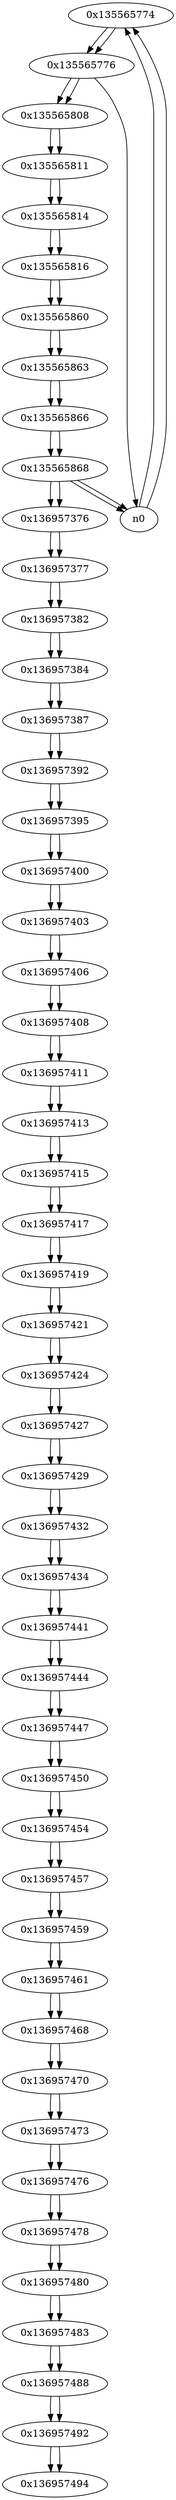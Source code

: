 digraph G{
/* nodes */
  n1 [label="0x135565774"]
  n2 [label="0x135565776"]
  n3 [label="0x135565808"]
  n4 [label="0x135565811"]
  n5 [label="0x135565814"]
  n6 [label="0x135565816"]
  n7 [label="0x135565860"]
  n8 [label="0x135565863"]
  n9 [label="0x135565866"]
  n10 [label="0x135565868"]
  n11 [label="0x136957376"]
  n12 [label="0x136957377"]
  n13 [label="0x136957382"]
  n14 [label="0x136957384"]
  n15 [label="0x136957387"]
  n16 [label="0x136957392"]
  n17 [label="0x136957395"]
  n18 [label="0x136957400"]
  n19 [label="0x136957403"]
  n20 [label="0x136957406"]
  n21 [label="0x136957408"]
  n22 [label="0x136957411"]
  n23 [label="0x136957413"]
  n24 [label="0x136957415"]
  n25 [label="0x136957417"]
  n26 [label="0x136957419"]
  n27 [label="0x136957421"]
  n28 [label="0x136957424"]
  n29 [label="0x136957427"]
  n30 [label="0x136957429"]
  n31 [label="0x136957432"]
  n32 [label="0x136957434"]
  n33 [label="0x136957441"]
  n34 [label="0x136957444"]
  n35 [label="0x136957447"]
  n36 [label="0x136957450"]
  n37 [label="0x136957454"]
  n38 [label="0x136957457"]
  n39 [label="0x136957459"]
  n40 [label="0x136957461"]
  n41 [label="0x136957468"]
  n42 [label="0x136957470"]
  n43 [label="0x136957473"]
  n44 [label="0x136957476"]
  n45 [label="0x136957478"]
  n46 [label="0x136957480"]
  n47 [label="0x136957483"]
  n48 [label="0x136957488"]
  n49 [label="0x136957492"]
  n50 [label="0x136957494"]
/* edges */
n1 -> n2;
n0 -> n1;
n0 -> n1;
n2 -> n3;
n2 -> n0;
n1 -> n2;
n3 -> n4;
n2 -> n3;
n4 -> n5;
n3 -> n4;
n5 -> n6;
n4 -> n5;
n6 -> n7;
n5 -> n6;
n7 -> n8;
n6 -> n7;
n8 -> n9;
n7 -> n8;
n9 -> n10;
n8 -> n9;
n10 -> n0;
n10 -> n0;
n10 -> n11;
n9 -> n10;
n11 -> n12;
n10 -> n11;
n12 -> n13;
n11 -> n12;
n13 -> n14;
n12 -> n13;
n14 -> n15;
n13 -> n14;
n15 -> n16;
n14 -> n15;
n16 -> n17;
n15 -> n16;
n17 -> n18;
n16 -> n17;
n18 -> n19;
n17 -> n18;
n19 -> n20;
n18 -> n19;
n20 -> n21;
n19 -> n20;
n21 -> n22;
n20 -> n21;
n22 -> n23;
n21 -> n22;
n23 -> n24;
n22 -> n23;
n24 -> n25;
n23 -> n24;
n25 -> n26;
n24 -> n25;
n26 -> n27;
n25 -> n26;
n27 -> n28;
n26 -> n27;
n28 -> n29;
n27 -> n28;
n29 -> n30;
n28 -> n29;
n30 -> n31;
n29 -> n30;
n31 -> n32;
n30 -> n31;
n32 -> n33;
n31 -> n32;
n33 -> n34;
n32 -> n33;
n34 -> n35;
n33 -> n34;
n35 -> n36;
n34 -> n35;
n36 -> n37;
n35 -> n36;
n37 -> n38;
n36 -> n37;
n38 -> n39;
n37 -> n38;
n39 -> n40;
n38 -> n39;
n40 -> n41;
n39 -> n40;
n41 -> n42;
n40 -> n41;
n42 -> n43;
n41 -> n42;
n43 -> n44;
n42 -> n43;
n44 -> n45;
n43 -> n44;
n45 -> n46;
n44 -> n45;
n46 -> n47;
n45 -> n46;
n47 -> n48;
n46 -> n47;
n48 -> n49;
n47 -> n48;
n49 -> n50;
n48 -> n49;
n49 -> n50;
}
